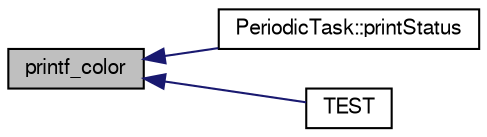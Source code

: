 digraph "printf_color"
{
  edge [fontname="FreeSans",fontsize="10",labelfontname="FreeSans",labelfontsize="10"];
  node [fontname="FreeSans",fontsize="10",shape=record];
  rankdir="LR";
  Node1 [label="printf_color",height=0.2,width=0.4,color="black", fillcolor="grey75", style="filled", fontcolor="black"];
  Node1 -> Node2 [dir="back",color="midnightblue",fontsize="10",style="solid",fontname="FreeSans"];
  Node2 [label="PeriodicTask::printStatus",height=0.2,width=0.4,color="black", fillcolor="white", style="filled",URL="$de/d2f/class_periodic_task.html#ab9031986941baaf7183f4d24bc861110"];
  Node1 -> Node3 [dir="back",color="midnightblue",fontsize="10",style="solid",fontname="FreeSans"];
  Node3 [label="TEST",height=0.2,width=0.4,color="black", fillcolor="white", style="filled",URL="$d9/d35/test__utilities_8cpp.html#acdd2ebc20545972dd036fdc1a23f1467"];
}
